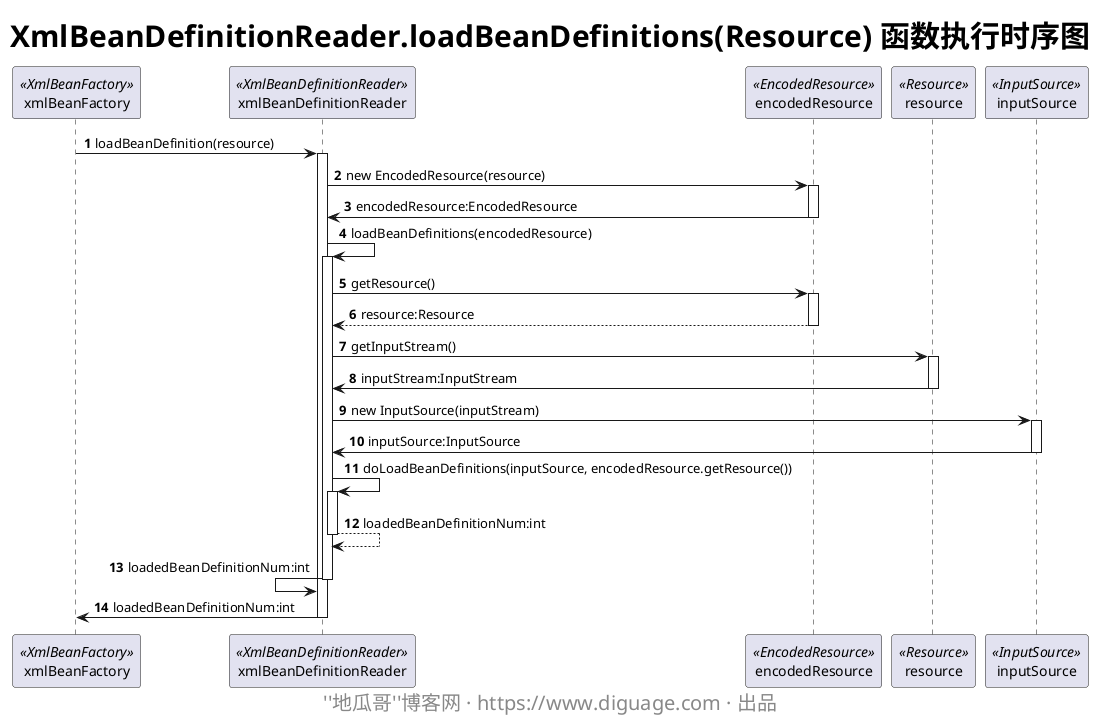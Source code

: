 @startuml

skinparam titleFontSize 30
title **XmlBeanDefinitionReader.loadBeanDefinitions(Resource) 函数执行时序图**

autonumber

participant xmlBeanFactory <<XmlBeanFactory>>
participant xmlBeanDefinitionReader <<XmlBeanDefinitionReader>>
participant encodedResource <<EncodedResource>>
participant resource <<Resource>>
participant inputSource <<InputSource>>


xmlBeanFactory -> xmlBeanDefinitionReader : loadBeanDefinition(resource)
activate xmlBeanDefinitionReader

    xmlBeanDefinitionReader -> encodedResource : new EncodedResource(resource)
    activate encodedResource
    xmlBeanDefinitionReader <- encodedResource : encodedResource:EncodedResource
    deactivate encodedResource

    xmlBeanDefinitionReader -> xmlBeanDefinitionReader : loadBeanDefinitions(encodedResource)
    activate xmlBeanDefinitionReader

        xmlBeanDefinitionReader -> encodedResource : getResource()
        activate encodedResource
        xmlBeanDefinitionReader <-- encodedResource : resource:Resource
        deactivate encodedResource

        xmlBeanDefinitionReader -> resource : getInputStream()
        activate resource
        xmlBeanDefinitionReader <- resource : inputStream:InputStream
        deactivate resource

        xmlBeanDefinitionReader -> inputSource : new InputSource(inputStream)
        activate inputSource
        xmlBeanDefinitionReader <- inputSource : inputSource:InputSource
        deactivate inputSource

        xmlBeanDefinitionReader -> xmlBeanDefinitionReader : doLoadBeanDefinitions(inputSource, encodedResource.getResource())
        activate xmlBeanDefinitionReader
        xmlBeanDefinitionReader --> xmlBeanDefinitionReader : loadedBeanDefinitionNum:int
        deactivate xmlBeanDefinitionReader

    xmlBeanDefinitionReader <- xmlBeanDefinitionReader : loadedBeanDefinitionNum:int
    deactivate xmlBeanDefinitionReader

xmlBeanFactory <- xmlBeanDefinitionReader : loadedBeanDefinitionNum:int
deactivate xmlBeanDefinitionReader


skinparam footerFontSize 20
footer ''地瓜哥''博客网 · https://www.diguage.com · 出品

@enduml